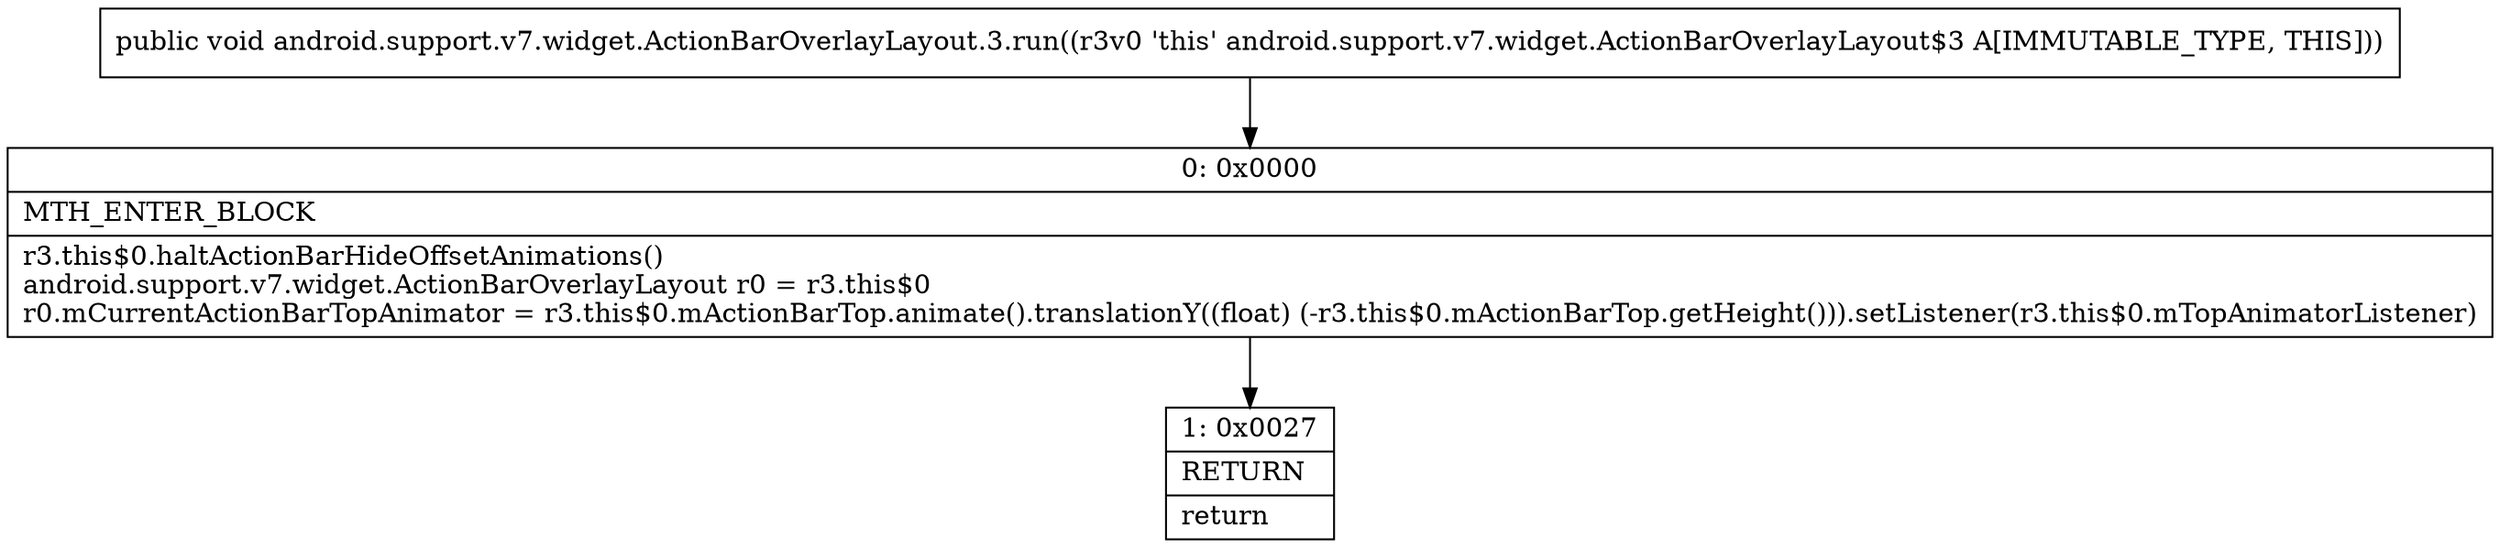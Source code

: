 digraph "CFG forandroid.support.v7.widget.ActionBarOverlayLayout.3.run()V" {
Node_0 [shape=record,label="{0\:\ 0x0000|MTH_ENTER_BLOCK\l|r3.this$0.haltActionBarHideOffsetAnimations()\landroid.support.v7.widget.ActionBarOverlayLayout r0 = r3.this$0\lr0.mCurrentActionBarTopAnimator = r3.this$0.mActionBarTop.animate().translationY((float) (\-r3.this$0.mActionBarTop.getHeight())).setListener(r3.this$0.mTopAnimatorListener)\l}"];
Node_1 [shape=record,label="{1\:\ 0x0027|RETURN\l|return\l}"];
MethodNode[shape=record,label="{public void android.support.v7.widget.ActionBarOverlayLayout.3.run((r3v0 'this' android.support.v7.widget.ActionBarOverlayLayout$3 A[IMMUTABLE_TYPE, THIS])) }"];
MethodNode -> Node_0;
Node_0 -> Node_1;
}

